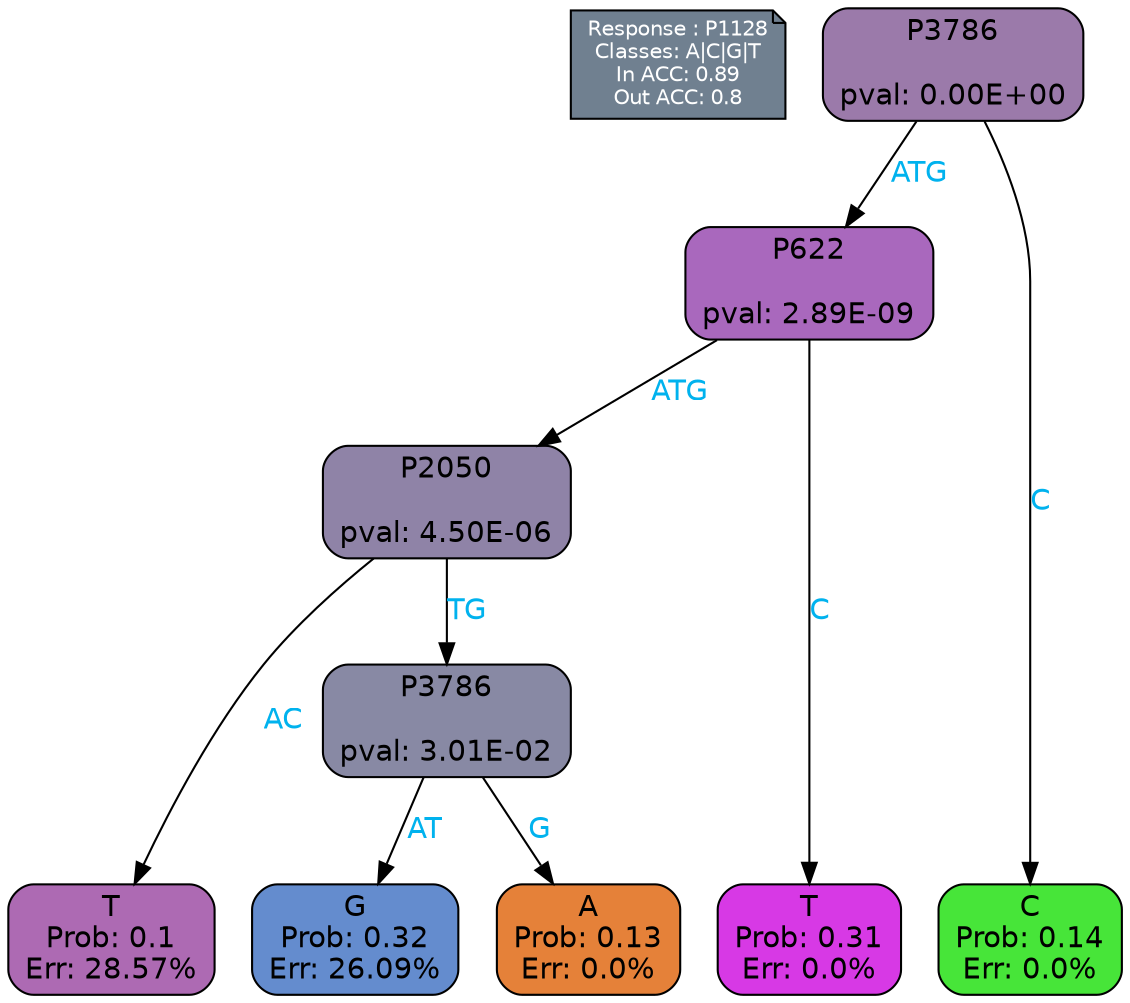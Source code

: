 digraph Tree {
node [shape=box, style="filled, rounded", color="black", fontname=helvetica] ;
graph [ranksep=equally, splines=polylines, bgcolor=transparent, dpi=600] ;
edge [fontname=helvetica] ;
LEGEND [label="Response : P1128
Classes: A|C|G|T
In ACC: 0.89
Out ACC: 0.8
",shape=note,align=left,style=filled,fillcolor="slategray",fontcolor="white",fontsize=10];1 [label="P3786

pval: 0.00E+00", fillcolor="#9b7aaa"] ;
2 [label="P622

pval: 2.89E-09", fillcolor="#a968bd"] ;
3 [label="P2050

pval: 4.50E-06", fillcolor="#8f83a7"] ;
4 [label="T
Prob: 0.1
Err: 28.57%", fillcolor="#ad6ab3"] ;
5 [label="P3786

pval: 3.01E-02", fillcolor="#8889a4"] ;
6 [label="G
Prob: 0.32
Err: 26.09%", fillcolor="#648cce"] ;
7 [label="A
Prob: 0.13
Err: 0.0%", fillcolor="#e58139"] ;
8 [label="T
Prob: 0.31
Err: 0.0%", fillcolor="#d739e5"] ;
9 [label="C
Prob: 0.14
Err: 0.0%", fillcolor="#47e539"] ;
1 -> 9 [label="C",fontcolor=deepskyblue2] ;
1 -> 2 [label="ATG",fontcolor=deepskyblue2] ;
2 -> 8 [label="C",fontcolor=deepskyblue2] ;
2 -> 3 [label="ATG",fontcolor=deepskyblue2] ;
3 -> 4 [label="AC",fontcolor=deepskyblue2] ;
3 -> 5 [label="TG",fontcolor=deepskyblue2] ;
5 -> 6 [label="AT",fontcolor=deepskyblue2] ;
5 -> 7 [label="G",fontcolor=deepskyblue2] ;
{rank = same; 4;6;7;8;9;}{rank = same; LEGEND;1;}}